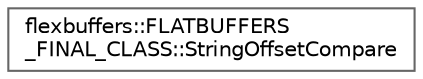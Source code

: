 digraph "Graphical Class Hierarchy"
{
 // LATEX_PDF_SIZE
  bgcolor="transparent";
  edge [fontname=Helvetica,fontsize=10,labelfontname=Helvetica,labelfontsize=10];
  node [fontname=Helvetica,fontsize=10,shape=box,height=0.2,width=0.4];
  rankdir="LR";
  Node0 [id="Node000000",label="flexbuffers::FLATBUFFERS\l_FINAL_CLASS::StringOffsetCompare",height=0.2,width=0.4,color="grey40", fillcolor="white", style="filled",URL="$structflexbuffers_1_1_f_l_a_t_b_u_f_f_e_r_s___f_i_n_a_l___c_l_a_s_s_1_1_string_offset_compare.html",tooltip=" "];
}
